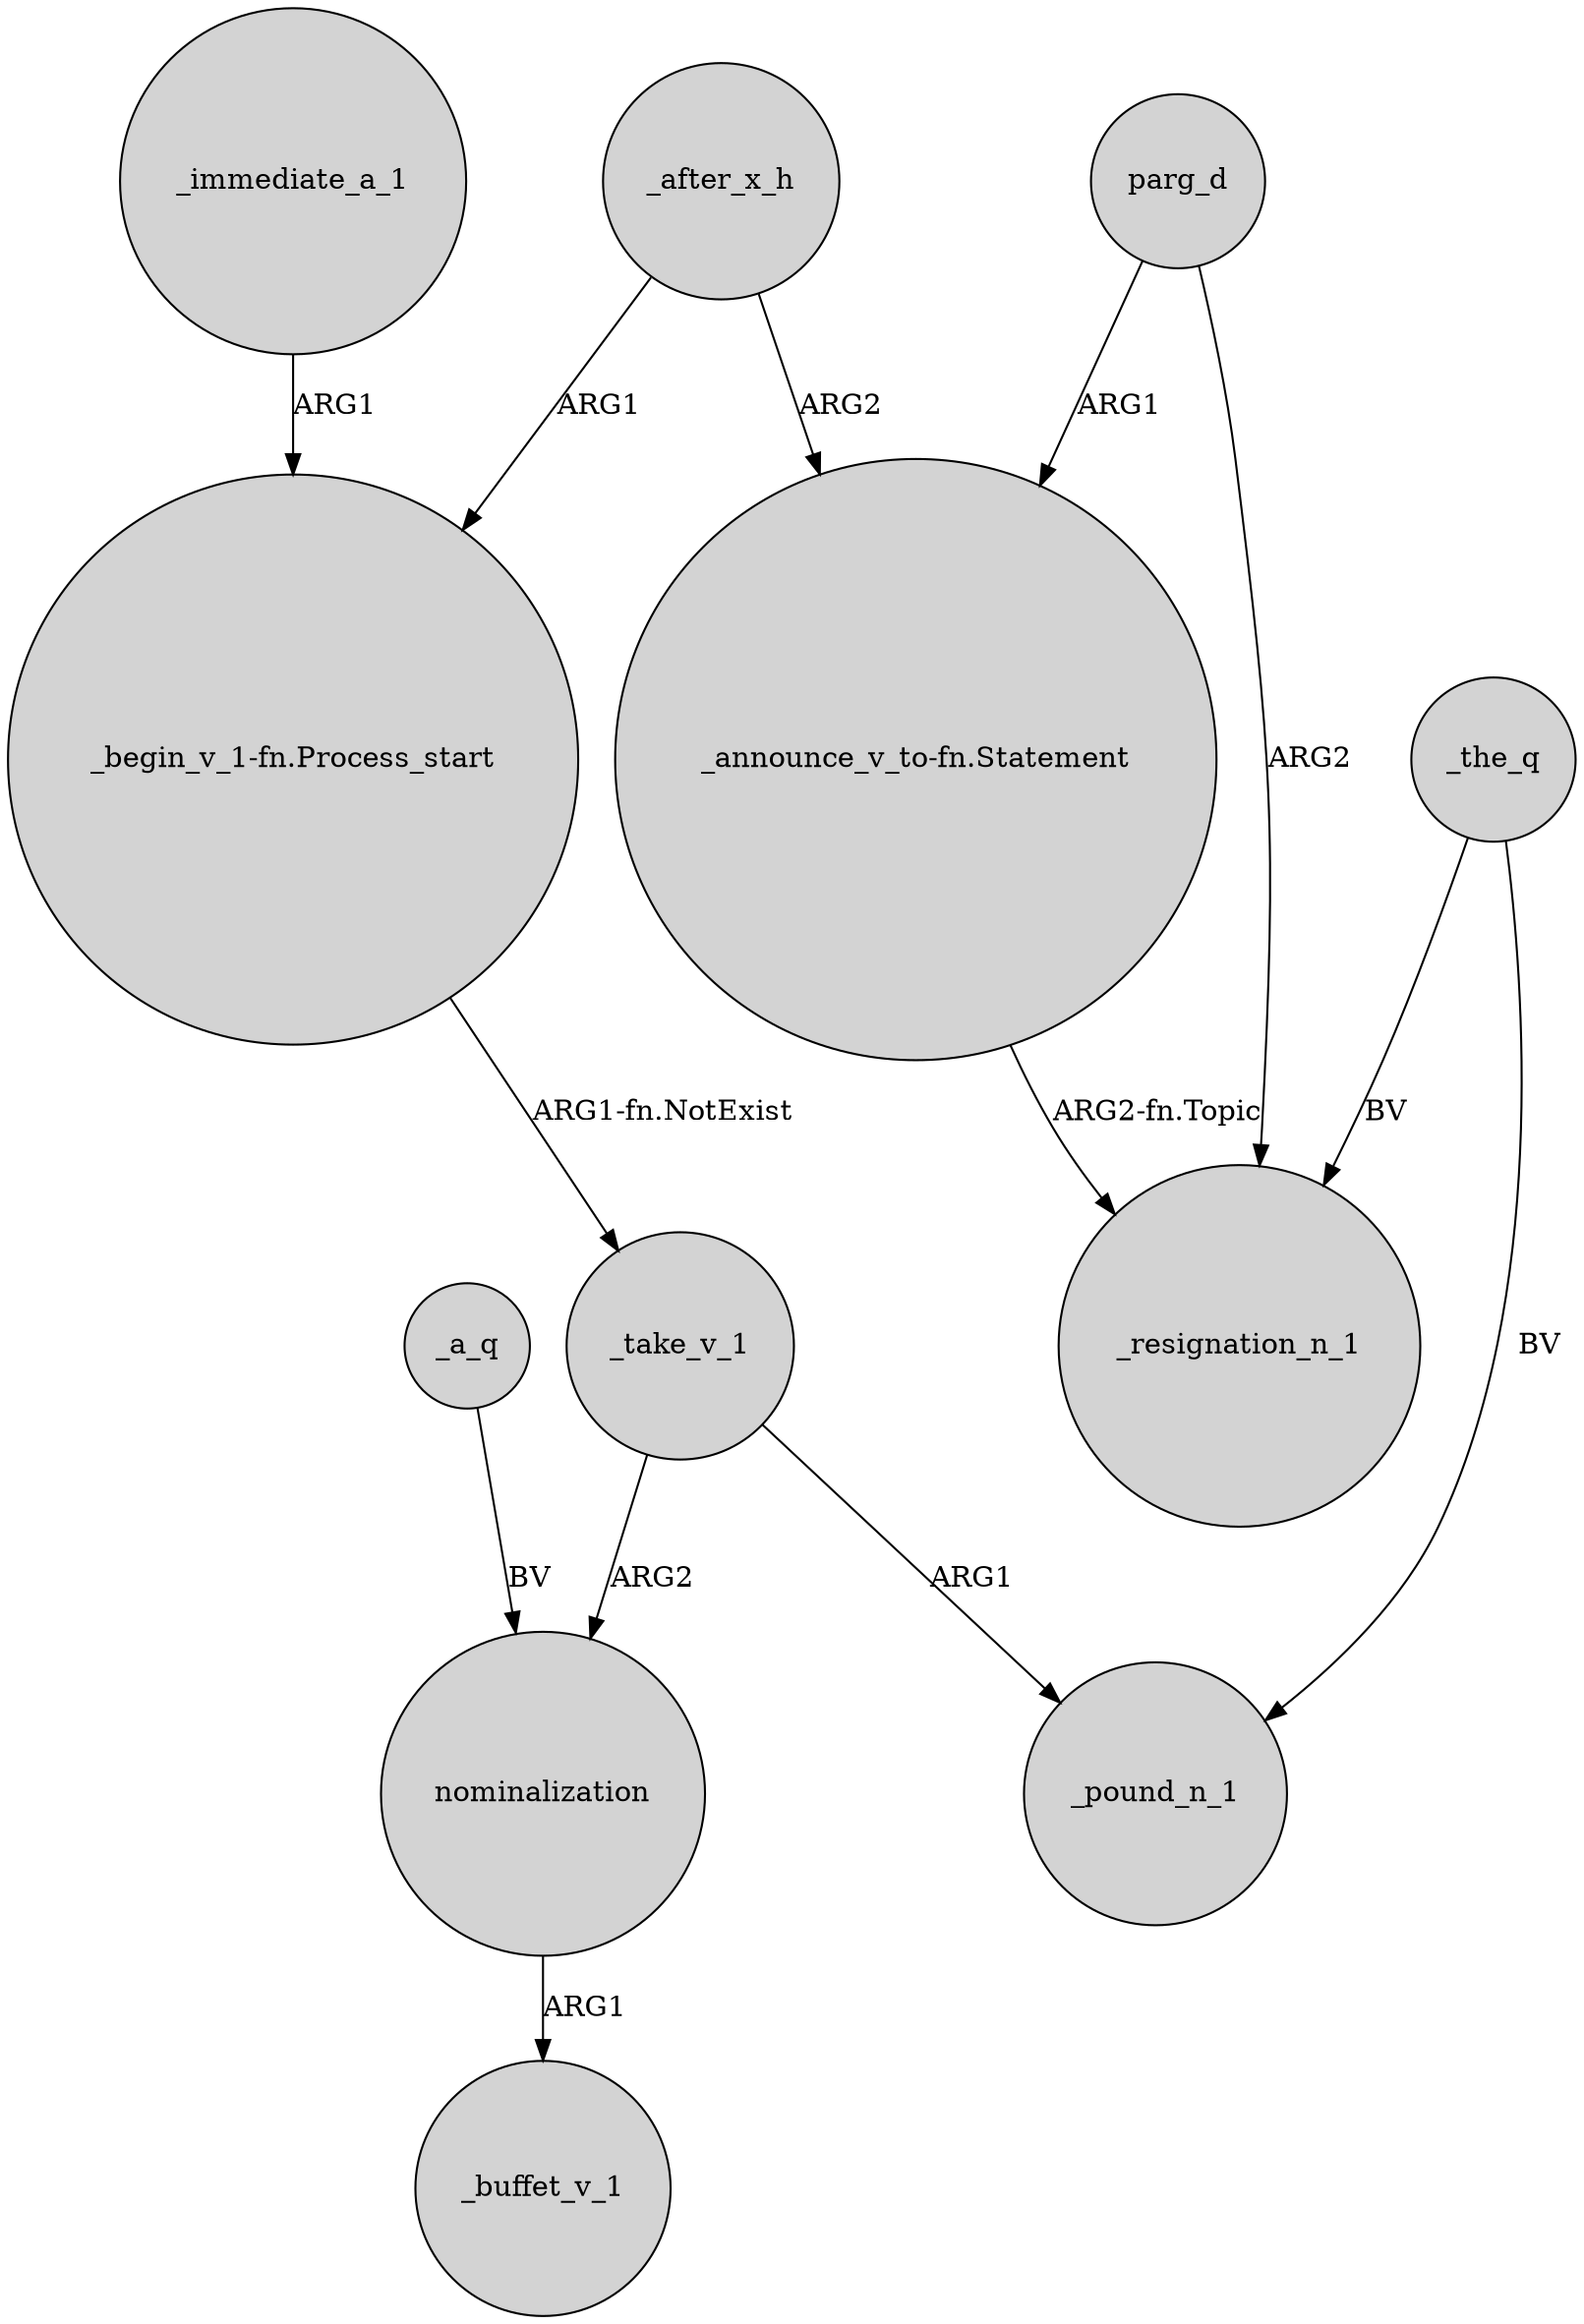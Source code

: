 digraph {
	node [shape=circle style=filled]
	_immediate_a_1 -> "_begin_v_1-fn.Process_start" [label=ARG1]
	"_begin_v_1-fn.Process_start" -> _take_v_1 [label="ARG1-fn.NotExist"]
	_the_q -> _resignation_n_1 [label=BV]
	"_announce_v_to-fn.Statement" -> _resignation_n_1 [label="ARG2-fn.Topic"]
	parg_d -> "_announce_v_to-fn.Statement" [label=ARG1]
	_a_q -> nominalization [label=BV]
	_take_v_1 -> _pound_n_1 [label=ARG1]
	_after_x_h -> "_announce_v_to-fn.Statement" [label=ARG2]
	parg_d -> _resignation_n_1 [label=ARG2]
	nominalization -> _buffet_v_1 [label=ARG1]
	_after_x_h -> "_begin_v_1-fn.Process_start" [label=ARG1]
	_the_q -> _pound_n_1 [label=BV]
	_take_v_1 -> nominalization [label=ARG2]
}
